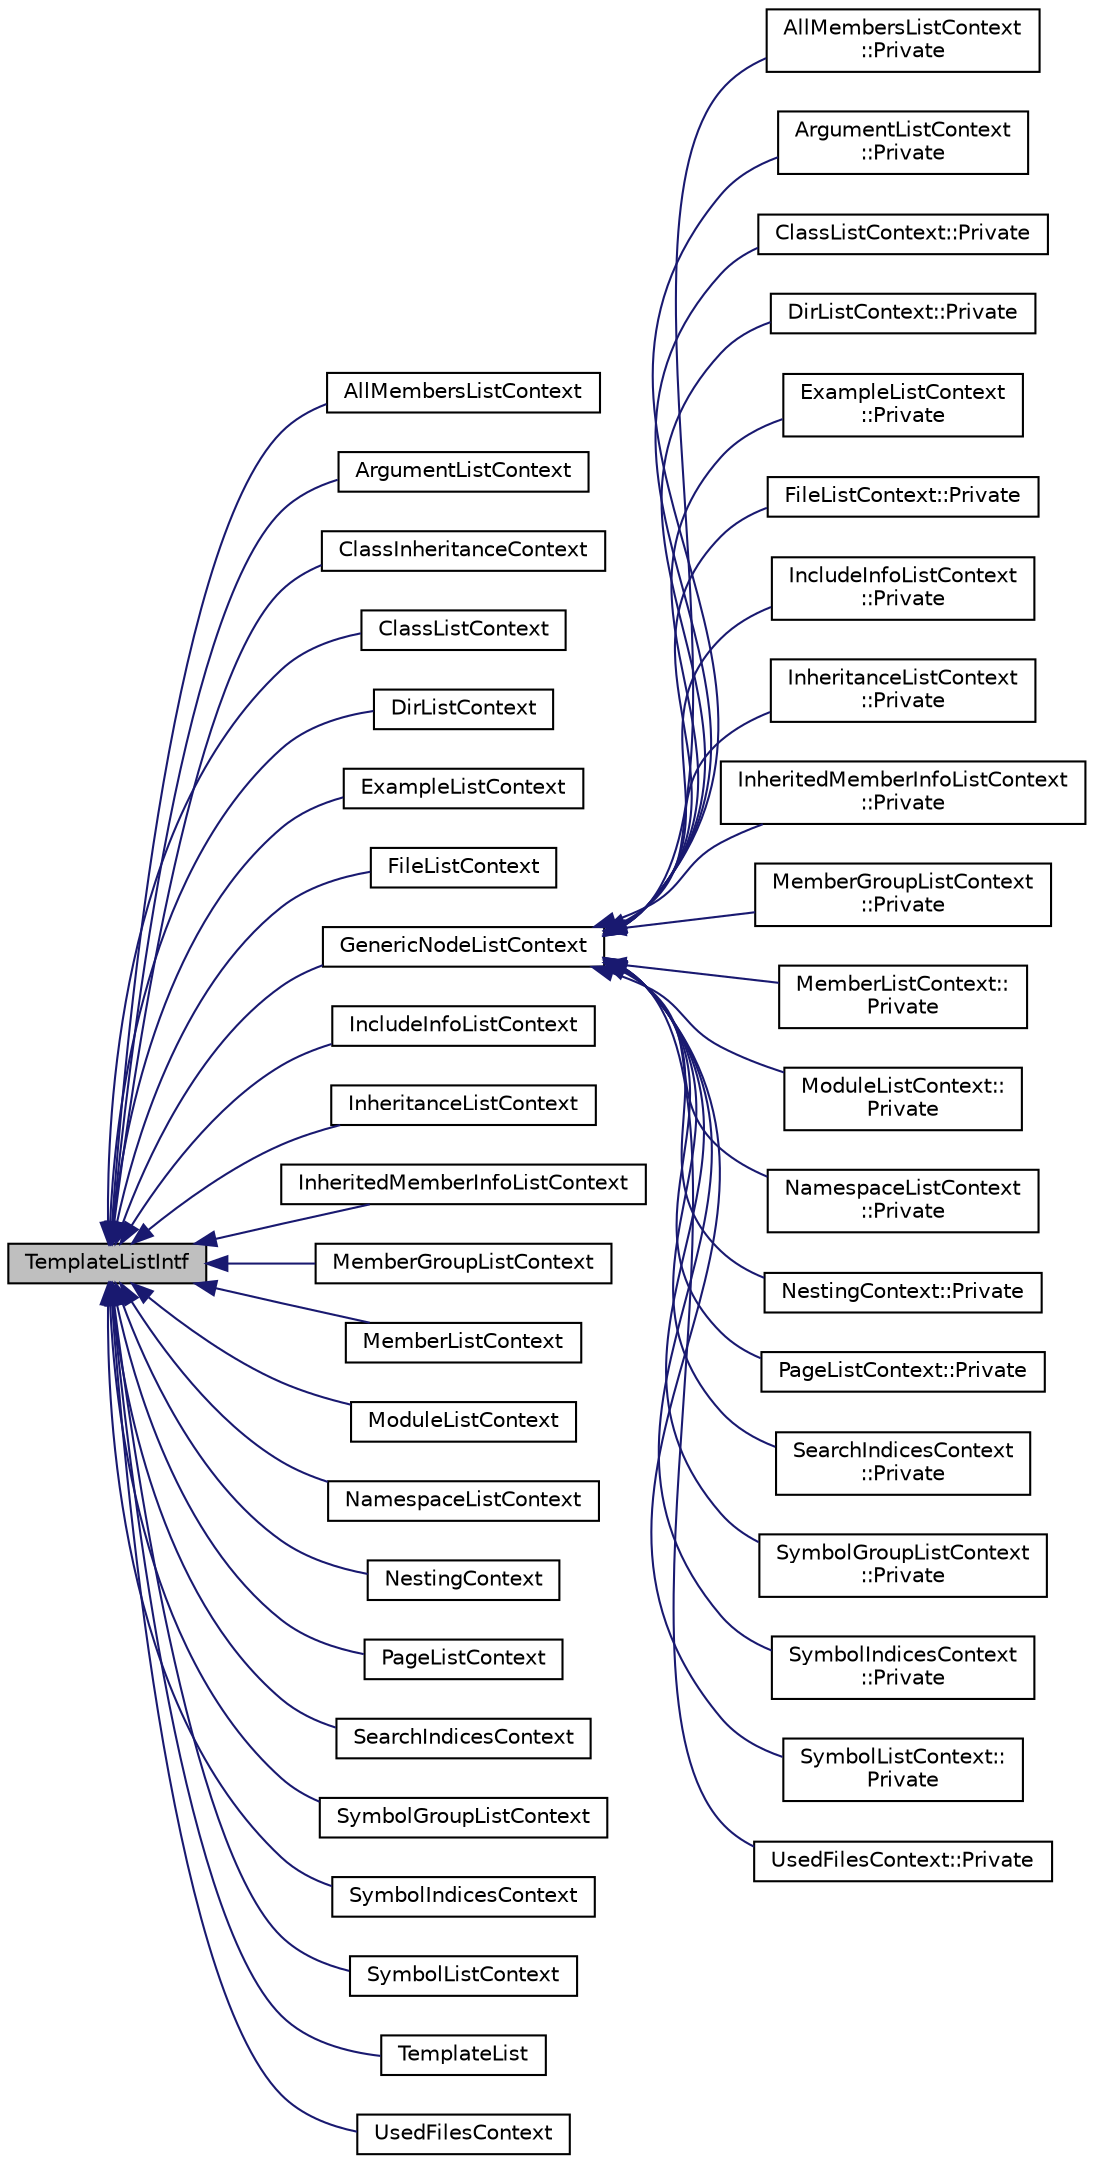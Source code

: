 digraph "TemplateListIntf"
{
 // INTERACTIVE_SVG=YES
  edge [fontname="Helvetica",fontsize="10",labelfontname="Helvetica",labelfontsize="10"];
  node [fontname="Helvetica",fontsize="10",shape=record];
  rankdir="LR";
  Node0 [label="TemplateListIntf",height=0.2,width=0.4,color="black", fillcolor="grey75", style="filled", fontcolor="black"];
  Node0 -> Node1 [dir="back",color="midnightblue",fontsize="10",style="solid",fontname="Helvetica"];
  Node1 [label="AllMembersListContext",height=0.2,width=0.4,color="black", fillcolor="white", style="filled",URL="$d6/d10/class_all_members_list_context.html"];
  Node0 -> Node2 [dir="back",color="midnightblue",fontsize="10",style="solid",fontname="Helvetica"];
  Node2 [label="ArgumentListContext",height=0.2,width=0.4,color="black", fillcolor="white", style="filled",URL="$d3/d8a/class_argument_list_context.html"];
  Node0 -> Node3 [dir="back",color="midnightblue",fontsize="10",style="solid",fontname="Helvetica"];
  Node3 [label="ClassInheritanceContext",height=0.2,width=0.4,color="black", fillcolor="white", style="filled",URL="$d3/d7c/class_class_inheritance_context.html"];
  Node0 -> Node4 [dir="back",color="midnightblue",fontsize="10",style="solid",fontname="Helvetica"];
  Node4 [label="ClassListContext",height=0.2,width=0.4,color="black", fillcolor="white", style="filled",URL="$da/d8d/class_class_list_context.html"];
  Node0 -> Node5 [dir="back",color="midnightblue",fontsize="10",style="solid",fontname="Helvetica"];
  Node5 [label="DirListContext",height=0.2,width=0.4,color="black", fillcolor="white", style="filled",URL="$dc/d3e/class_dir_list_context.html"];
  Node0 -> Node6 [dir="back",color="midnightblue",fontsize="10",style="solid",fontname="Helvetica"];
  Node6 [label="ExampleListContext",height=0.2,width=0.4,color="black", fillcolor="white", style="filled",URL="$d1/d02/class_example_list_context.html"];
  Node0 -> Node7 [dir="back",color="midnightblue",fontsize="10",style="solid",fontname="Helvetica"];
  Node7 [label="FileListContext",height=0.2,width=0.4,color="black", fillcolor="white", style="filled",URL="$d8/d25/class_file_list_context.html"];
  Node0 -> Node8 [dir="back",color="midnightblue",fontsize="10",style="solid",fontname="Helvetica"];
  Node8 [label="GenericNodeListContext",height=0.2,width=0.4,color="black", fillcolor="white", style="filled",URL="$d6/dcb/class_generic_node_list_context.html",tooltip="standard template list implementation "];
  Node8 -> Node9 [dir="back",color="midnightblue",fontsize="10",style="solid",fontname="Helvetica"];
  Node9 [label="AllMembersListContext\l::Private",height=0.2,width=0.4,color="black", fillcolor="white", style="filled",URL="$d6/db0/class_all_members_list_context_1_1_private.html"];
  Node8 -> Node10 [dir="back",color="midnightblue",fontsize="10",style="solid",fontname="Helvetica"];
  Node10 [label="ArgumentListContext\l::Private",height=0.2,width=0.4,color="black", fillcolor="white", style="filled",URL="$d7/dc4/class_argument_list_context_1_1_private.html"];
  Node8 -> Node11 [dir="back",color="midnightblue",fontsize="10",style="solid",fontname="Helvetica"];
  Node11 [label="ClassListContext::Private",height=0.2,width=0.4,color="black", fillcolor="white", style="filled",URL="$d4/d4e/class_class_list_context_1_1_private.html"];
  Node8 -> Node12 [dir="back",color="midnightblue",fontsize="10",style="solid",fontname="Helvetica"];
  Node12 [label="DirListContext::Private",height=0.2,width=0.4,color="black", fillcolor="white", style="filled",URL="$d7/d7d/class_dir_list_context_1_1_private.html"];
  Node8 -> Node13 [dir="back",color="midnightblue",fontsize="10",style="solid",fontname="Helvetica"];
  Node13 [label="ExampleListContext\l::Private",height=0.2,width=0.4,color="black", fillcolor="white", style="filled",URL="$da/d6f/class_example_list_context_1_1_private.html"];
  Node8 -> Node14 [dir="back",color="midnightblue",fontsize="10",style="solid",fontname="Helvetica"];
  Node14 [label="FileListContext::Private",height=0.2,width=0.4,color="black", fillcolor="white", style="filled",URL="$d1/d6e/class_file_list_context_1_1_private.html"];
  Node8 -> Node15 [dir="back",color="midnightblue",fontsize="10",style="solid",fontname="Helvetica"];
  Node15 [label="IncludeInfoListContext\l::Private",height=0.2,width=0.4,color="black", fillcolor="white", style="filled",URL="$dc/d85/class_include_info_list_context_1_1_private.html"];
  Node8 -> Node16 [dir="back",color="midnightblue",fontsize="10",style="solid",fontname="Helvetica"];
  Node16 [label="InheritanceListContext\l::Private",height=0.2,width=0.4,color="black", fillcolor="white", style="filled",URL="$d3/dfa/class_inheritance_list_context_1_1_private.html"];
  Node8 -> Node17 [dir="back",color="midnightblue",fontsize="10",style="solid",fontname="Helvetica"];
  Node17 [label="InheritedMemberInfoListContext\l::Private",height=0.2,width=0.4,color="black", fillcolor="white", style="filled",URL="$d0/de8/class_inherited_member_info_list_context_1_1_private.html"];
  Node8 -> Node18 [dir="back",color="midnightblue",fontsize="10",style="solid",fontname="Helvetica"];
  Node18 [label="MemberGroupListContext\l::Private",height=0.2,width=0.4,color="black", fillcolor="white", style="filled",URL="$d3/d09/class_member_group_list_context_1_1_private.html"];
  Node8 -> Node19 [dir="back",color="midnightblue",fontsize="10",style="solid",fontname="Helvetica"];
  Node19 [label="MemberListContext::\lPrivate",height=0.2,width=0.4,color="black", fillcolor="white", style="filled",URL="$df/db1/class_member_list_context_1_1_private.html"];
  Node8 -> Node20 [dir="back",color="midnightblue",fontsize="10",style="solid",fontname="Helvetica"];
  Node20 [label="ModuleListContext::\lPrivate",height=0.2,width=0.4,color="black", fillcolor="white", style="filled",URL="$da/d0c/class_module_list_context_1_1_private.html"];
  Node8 -> Node21 [dir="back",color="midnightblue",fontsize="10",style="solid",fontname="Helvetica"];
  Node21 [label="NamespaceListContext\l::Private",height=0.2,width=0.4,color="black", fillcolor="white", style="filled",URL="$d1/d49/class_namespace_list_context_1_1_private.html"];
  Node8 -> Node22 [dir="back",color="midnightblue",fontsize="10",style="solid",fontname="Helvetica"];
  Node22 [label="NestingContext::Private",height=0.2,width=0.4,color="black", fillcolor="white", style="filled",URL="$d7/db8/class_nesting_context_1_1_private.html"];
  Node8 -> Node23 [dir="back",color="midnightblue",fontsize="10",style="solid",fontname="Helvetica"];
  Node23 [label="PageListContext::Private",height=0.2,width=0.4,color="black", fillcolor="white", style="filled",URL="$dc/d0a/class_page_list_context_1_1_private.html"];
  Node8 -> Node24 [dir="back",color="midnightblue",fontsize="10",style="solid",fontname="Helvetica"];
  Node24 [label="SearchIndicesContext\l::Private",height=0.2,width=0.4,color="black", fillcolor="white", style="filled",URL="$d7/d01/class_search_indices_context_1_1_private.html"];
  Node8 -> Node25 [dir="back",color="midnightblue",fontsize="10",style="solid",fontname="Helvetica"];
  Node25 [label="SymbolGroupListContext\l::Private",height=0.2,width=0.4,color="black", fillcolor="white", style="filled",URL="$d4/d0d/class_symbol_group_list_context_1_1_private.html"];
  Node8 -> Node26 [dir="back",color="midnightblue",fontsize="10",style="solid",fontname="Helvetica"];
  Node26 [label="SymbolIndicesContext\l::Private",height=0.2,width=0.4,color="black", fillcolor="white", style="filled",URL="$d6/d8b/class_symbol_indices_context_1_1_private.html"];
  Node8 -> Node27 [dir="back",color="midnightblue",fontsize="10",style="solid",fontname="Helvetica"];
  Node27 [label="SymbolListContext::\lPrivate",height=0.2,width=0.4,color="black", fillcolor="white", style="filled",URL="$da/d36/class_symbol_list_context_1_1_private.html"];
  Node8 -> Node28 [dir="back",color="midnightblue",fontsize="10",style="solid",fontname="Helvetica"];
  Node28 [label="UsedFilesContext::Private",height=0.2,width=0.4,color="black", fillcolor="white", style="filled",URL="$db/da0/class_used_files_context_1_1_private.html"];
  Node0 -> Node29 [dir="back",color="midnightblue",fontsize="10",style="solid",fontname="Helvetica"];
  Node29 [label="IncludeInfoListContext",height=0.2,width=0.4,color="black", fillcolor="white", style="filled",URL="$d3/d57/class_include_info_list_context.html"];
  Node0 -> Node30 [dir="back",color="midnightblue",fontsize="10",style="solid",fontname="Helvetica"];
  Node30 [label="InheritanceListContext",height=0.2,width=0.4,color="black", fillcolor="white", style="filled",URL="$d8/d77/class_inheritance_list_context.html"];
  Node0 -> Node31 [dir="back",color="midnightblue",fontsize="10",style="solid",fontname="Helvetica"];
  Node31 [label="InheritedMemberInfoListContext",height=0.2,width=0.4,color="black", fillcolor="white", style="filled",URL="$d3/d67/class_inherited_member_info_list_context.html"];
  Node0 -> Node32 [dir="back",color="midnightblue",fontsize="10",style="solid",fontname="Helvetica"];
  Node32 [label="MemberGroupListContext",height=0.2,width=0.4,color="black", fillcolor="white", style="filled",URL="$d4/d1c/class_member_group_list_context.html"];
  Node0 -> Node33 [dir="back",color="midnightblue",fontsize="10",style="solid",fontname="Helvetica"];
  Node33 [label="MemberListContext",height=0.2,width=0.4,color="black", fillcolor="white", style="filled",URL="$df/dda/class_member_list_context.html"];
  Node0 -> Node34 [dir="back",color="midnightblue",fontsize="10",style="solid",fontname="Helvetica"];
  Node34 [label="ModuleListContext",height=0.2,width=0.4,color="black", fillcolor="white", style="filled",URL="$d3/d5a/class_module_list_context.html"];
  Node0 -> Node35 [dir="back",color="midnightblue",fontsize="10",style="solid",fontname="Helvetica"];
  Node35 [label="NamespaceListContext",height=0.2,width=0.4,color="black", fillcolor="white", style="filled",URL="$d2/dfb/class_namespace_list_context.html"];
  Node0 -> Node36 [dir="back",color="midnightblue",fontsize="10",style="solid",fontname="Helvetica"];
  Node36 [label="NestingContext",height=0.2,width=0.4,color="black", fillcolor="white", style="filled",URL="$db/d7e/class_nesting_context.html"];
  Node0 -> Node37 [dir="back",color="midnightblue",fontsize="10",style="solid",fontname="Helvetica"];
  Node37 [label="PageListContext",height=0.2,width=0.4,color="black", fillcolor="white", style="filled",URL="$dc/dbf/class_page_list_context.html"];
  Node0 -> Node38 [dir="back",color="midnightblue",fontsize="10",style="solid",fontname="Helvetica"];
  Node38 [label="SearchIndicesContext",height=0.2,width=0.4,color="black", fillcolor="white", style="filled",URL="$db/da2/class_search_indices_context.html"];
  Node0 -> Node39 [dir="back",color="midnightblue",fontsize="10",style="solid",fontname="Helvetica"];
  Node39 [label="SymbolGroupListContext",height=0.2,width=0.4,color="black", fillcolor="white", style="filled",URL="$d1/dc6/class_symbol_group_list_context.html"];
  Node0 -> Node40 [dir="back",color="midnightblue",fontsize="10",style="solid",fontname="Helvetica"];
  Node40 [label="SymbolIndicesContext",height=0.2,width=0.4,color="black", fillcolor="white", style="filled",URL="$d8/d39/class_symbol_indices_context.html"];
  Node0 -> Node41 [dir="back",color="midnightblue",fontsize="10",style="solid",fontname="Helvetica"];
  Node41 [label="SymbolListContext",height=0.2,width=0.4,color="black", fillcolor="white", style="filled",URL="$dd/d7d/class_symbol_list_context.html"];
  Node0 -> Node42 [dir="back",color="midnightblue",fontsize="10",style="solid",fontname="Helvetica"];
  Node42 [label="TemplateList",height=0.2,width=0.4,color="black", fillcolor="white", style="filled",URL="$de/dab/class_template_list.html",tooltip="Default implementation of a context value of type list. "];
  Node0 -> Node43 [dir="back",color="midnightblue",fontsize="10",style="solid",fontname="Helvetica"];
  Node43 [label="UsedFilesContext",height=0.2,width=0.4,color="black", fillcolor="white", style="filled",URL="$dc/dd4/class_used_files_context.html"];
}
